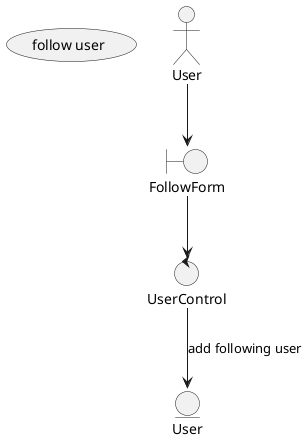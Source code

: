 @startuml

usecase "follow user" as UC
actor "User" as US

boundary FollowForm
control UserControl

entity User

US --> FollowForm
FollowForm --> UserControl
UserControl --> User : "add following user"

@enduml
